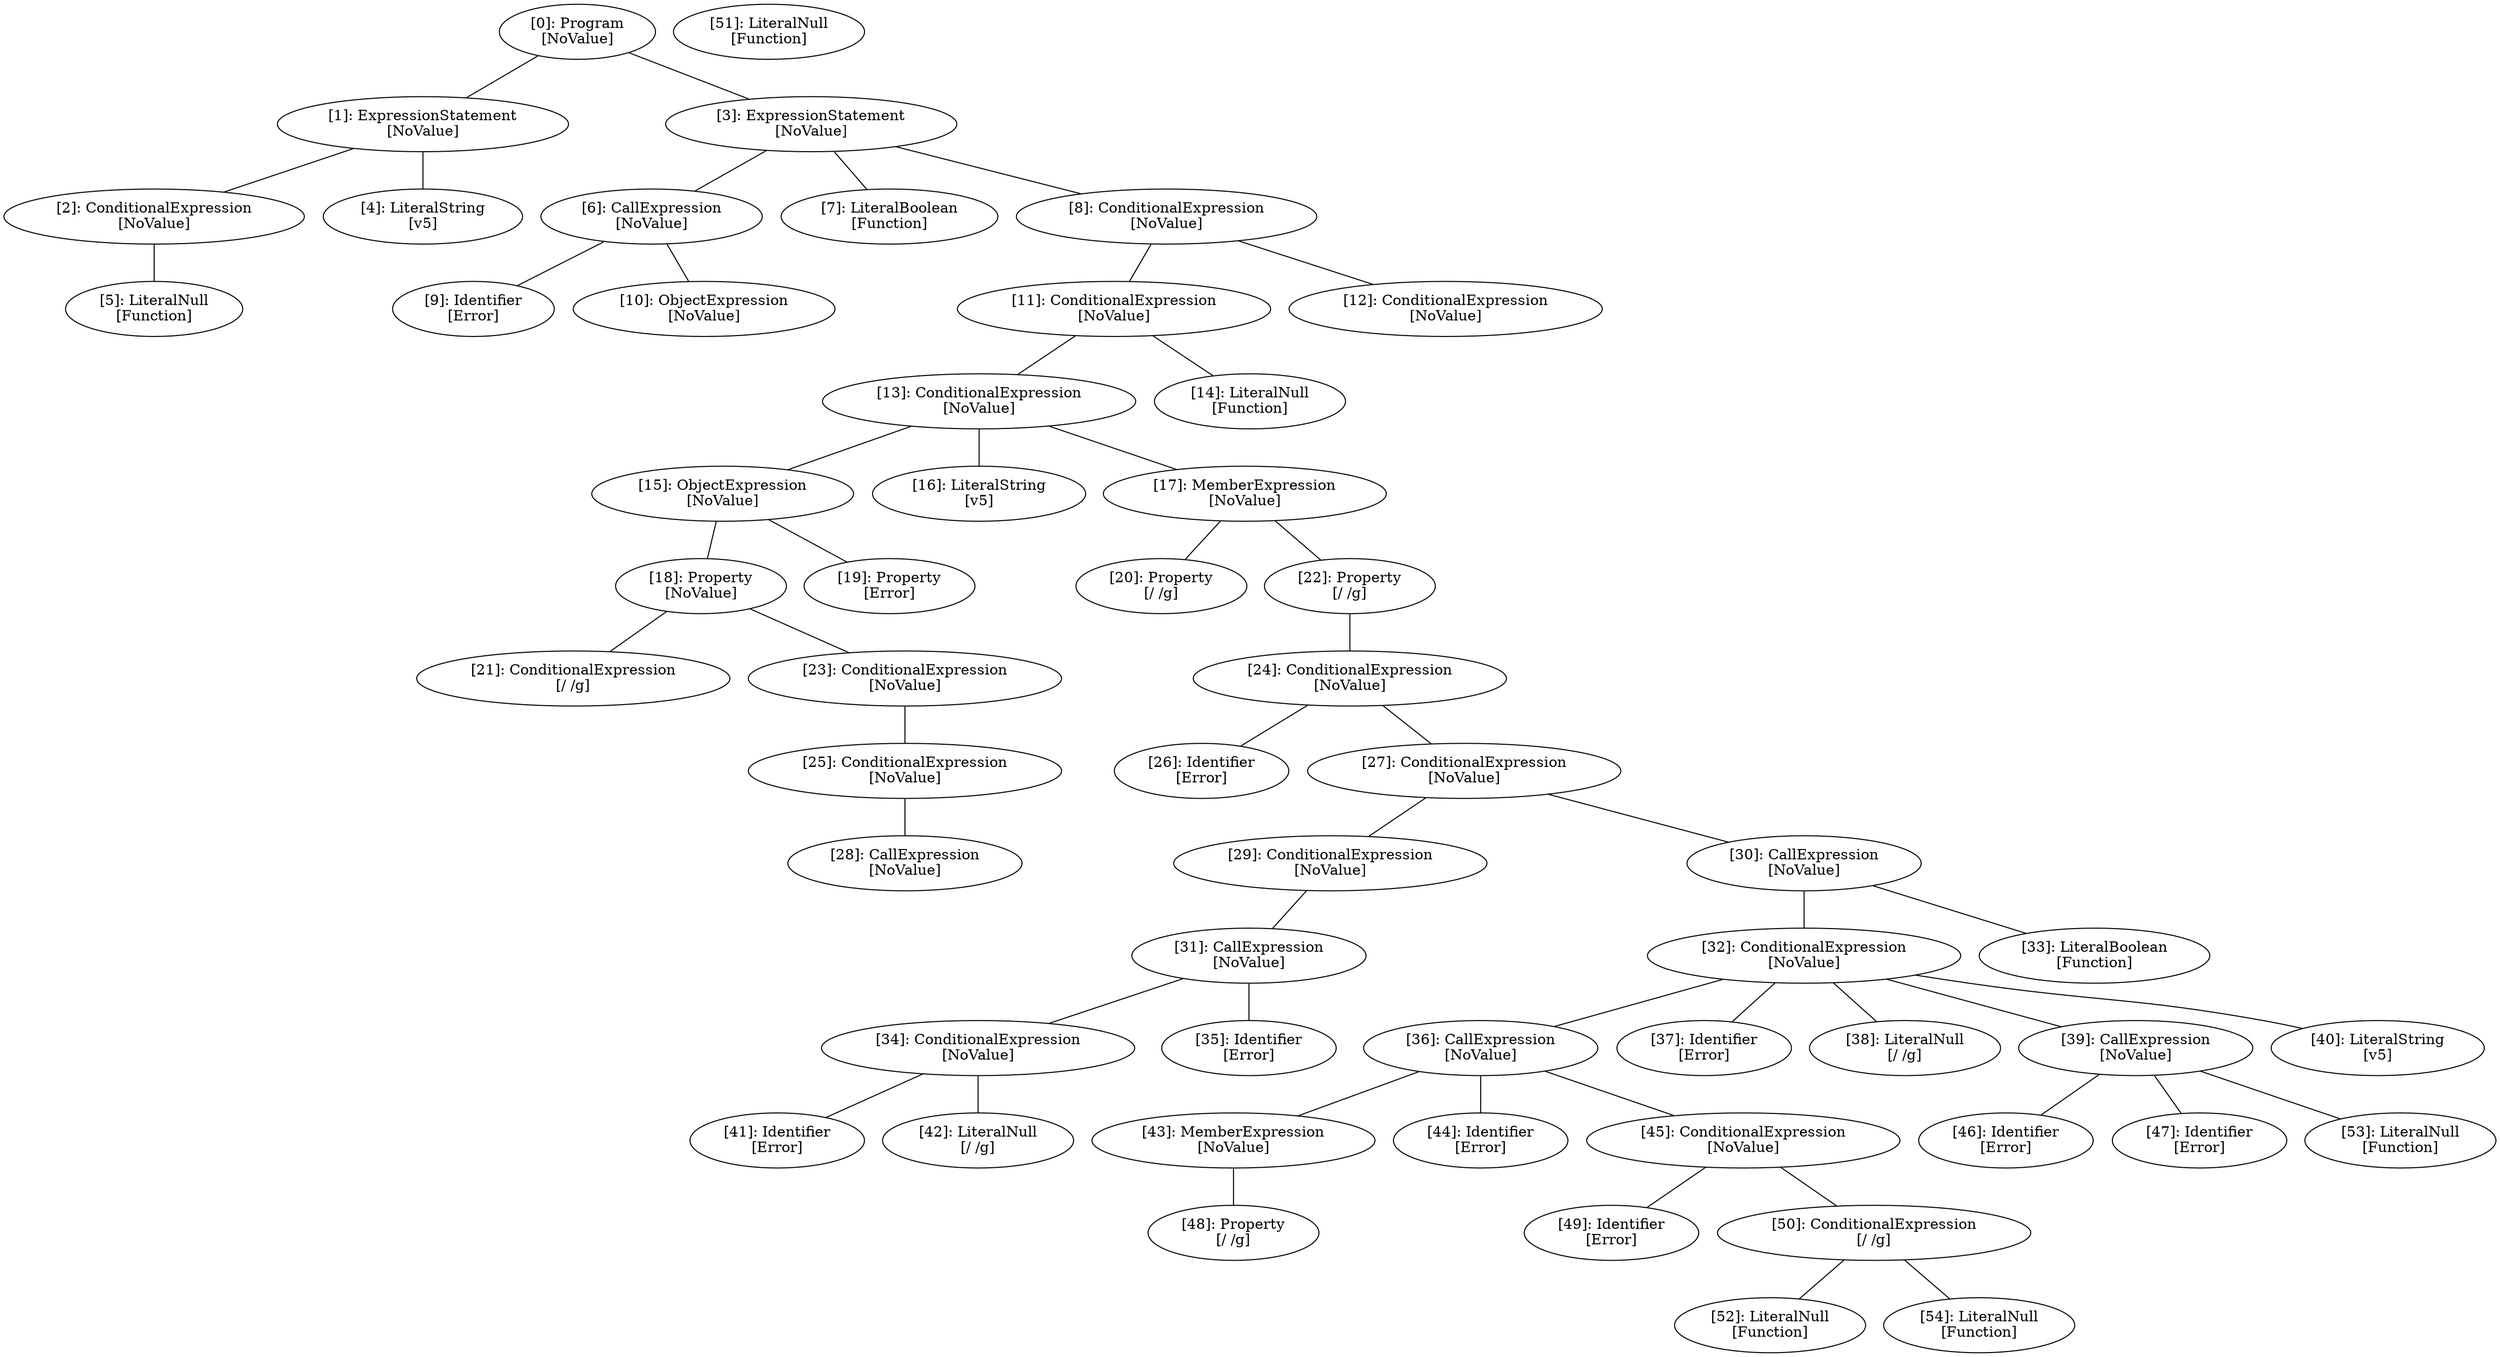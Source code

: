 // Result
graph {
	0 [label="[0]: Program
[NoValue]"]
	1 [label="[1]: ExpressionStatement
[NoValue]"]
	2 [label="[2]: ConditionalExpression
[NoValue]"]
	3 [label="[3]: ExpressionStatement
[NoValue]"]
	4 [label="[4]: LiteralString
[v5]"]
	5 [label="[5]: LiteralNull
[Function]"]
	6 [label="[6]: CallExpression
[NoValue]"]
	7 [label="[7]: LiteralBoolean
[Function]"]
	8 [label="[8]: ConditionalExpression
[NoValue]"]
	9 [label="[9]: Identifier
[Error]"]
	10 [label="[10]: ObjectExpression
[NoValue]"]
	11 [label="[11]: ConditionalExpression
[NoValue]"]
	12 [label="[12]: ConditionalExpression
[NoValue]"]
	13 [label="[13]: ConditionalExpression
[NoValue]"]
	14 [label="[14]: LiteralNull
[Function]"]
	15 [label="[15]: ObjectExpression
[NoValue]"]
	16 [label="[16]: LiteralString
[v5]"]
	17 [label="[17]: MemberExpression
[NoValue]"]
	18 [label="[18]: Property
[NoValue]"]
	19 [label="[19]: Property
[Error]"]
	20 [label="[20]: Property
[/ /g]"]
	21 [label="[21]: ConditionalExpression
[/ /g]"]
	22 [label="[22]: Property
[/ /g]"]
	23 [label="[23]: ConditionalExpression
[NoValue]"]
	24 [label="[24]: ConditionalExpression
[NoValue]"]
	25 [label="[25]: ConditionalExpression
[NoValue]"]
	26 [label="[26]: Identifier
[Error]"]
	27 [label="[27]: ConditionalExpression
[NoValue]"]
	28 [label="[28]: CallExpression
[NoValue]"]
	29 [label="[29]: ConditionalExpression
[NoValue]"]
	30 [label="[30]: CallExpression
[NoValue]"]
	31 [label="[31]: CallExpression
[NoValue]"]
	32 [label="[32]: ConditionalExpression
[NoValue]"]
	33 [label="[33]: LiteralBoolean
[Function]"]
	34 [label="[34]: ConditionalExpression
[NoValue]"]
	35 [label="[35]: Identifier
[Error]"]
	36 [label="[36]: CallExpression
[NoValue]"]
	37 [label="[37]: Identifier
[Error]"]
	38 [label="[38]: LiteralNull
[/ /g]"]
	39 [label="[39]: CallExpression
[NoValue]"]
	40 [label="[40]: LiteralString
[v5]"]
	41 [label="[41]: Identifier
[Error]"]
	42 [label="[42]: LiteralNull
[/ /g]"]
	43 [label="[43]: MemberExpression
[NoValue]"]
	44 [label="[44]: Identifier
[Error]"]
	45 [label="[45]: ConditionalExpression
[NoValue]"]
	46 [label="[46]: Identifier
[Error]"]
	47 [label="[47]: Identifier
[Error]"]
	48 [label="[48]: Property
[/ /g]"]
	49 [label="[49]: Identifier
[Error]"]
	50 [label="[50]: ConditionalExpression
[/ /g]"]
	51 [label="[51]: LiteralNull
[Function]"]
	52 [label="[52]: LiteralNull
[Function]"]
	53 [label="[53]: LiteralNull
[Function]"]
	54 [label="[54]: LiteralNull
[Function]"]
	0 -- 1
	0 -- 3
	1 -- 2
	1 -- 4
	2 -- 5
	3 -- 6
	3 -- 7
	3 -- 8
	6 -- 9
	6 -- 10
	8 -- 11
	8 -- 12
	11 -- 13
	11 -- 14
	13 -- 15
	13 -- 16
	13 -- 17
	15 -- 18
	15 -- 19
	17 -- 20
	17 -- 22
	18 -- 21
	18 -- 23
	22 -- 24
	23 -- 25
	24 -- 26
	24 -- 27
	25 -- 28
	27 -- 29
	27 -- 30
	29 -- 31
	30 -- 32
	30 -- 33
	31 -- 34
	31 -- 35
	32 -- 36
	32 -- 37
	32 -- 38
	32 -- 39
	32 -- 40
	34 -- 41
	34 -- 42
	36 -- 43
	36 -- 44
	36 -- 45
	39 -- 46
	39 -- 47
	39 -- 53
	43 -- 48
	45 -- 49
	45 -- 50
	50 -- 52
	50 -- 54
}
